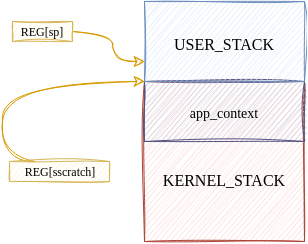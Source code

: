 <mxfile version="20.3.0" type="device"><diagram id="wiPZbJ1Mvc5C9hH19xwX" name="第 1 页"><mxGraphModel dx="460" dy="-2043" grid="1" gridSize="10" guides="1" tooltips="1" connect="1" arrows="1" fold="1" page="1" pageScale="1" pageWidth="827" pageHeight="1169" math="0" shadow="0"><root><mxCell id="0"/><mxCell id="1" parent="0"/><mxCell id="Pwm_ixadorZe1-9Xp-fE-2" value="&lt;font style=&quot;font-size: 8px;&quot;&gt;&lt;br&gt;KERNEL_STACK&lt;br&gt;&lt;/font&gt;" style="rounded=0;whiteSpace=wrap;html=1;fillColor=#fad9d5;strokeColor=#ae4132;sketch=1;strokeWidth=0.5;fontFamily=Hack Nerd Font;" vertex="1" parent="1"><mxGeometry x="214" y="2639.5" width="80" height="80" as="geometry"/></mxCell><mxCell id="Pwm_ixadorZe1-9Xp-fE-3" value="&lt;font style=&quot;font-size: 7px;&quot;&gt;&lt;font style=&quot;font-size: 7px;&quot;&gt;app_context&lt;/font&gt;&lt;br&gt;&lt;/font&gt;" style="rounded=0;whiteSpace=wrap;html=1;sketch=1;strokeWidth=0.5;fontFamily=Hack Nerd Font;fontSize=8;fillColor=#d0cee2;strokeColor=#56517e;" vertex="1" parent="1"><mxGeometry x="214" y="2639.5" width="80" height="30" as="geometry"/></mxCell><mxCell id="Pwm_ixadorZe1-9Xp-fE-4" value="&lt;font&gt;&lt;span style=&quot;font-size: 8px;&quot;&gt;USER_STACK&lt;/span&gt;&lt;/font&gt;" style="rounded=0;whiteSpace=wrap;html=1;fillColor=#dae8fc;strokeColor=#6c8ebf;sketch=1;strokeWidth=0.5;fontFamily=Hack Nerd Font;" vertex="1" parent="1"><mxGeometry x="214" y="2599.5" width="80" height="40" as="geometry"/></mxCell><mxCell id="Pwm_ixadorZe1-9Xp-fE-5" style="edgeStyle=orthogonalEdgeStyle;curved=1;sketch=1;orthogonalLoop=1;jettySize=auto;html=1;entryX=0;entryY=0.75;entryDx=0;entryDy=0;strokeWidth=0.5;fontFamily=Hack Nerd Font;fontSize=7;startArrow=none;startFill=0;endArrow=classic;endFill=1;startSize=4;endSize=4;sourcePerimeterSpacing=0;targetPerimeterSpacing=0;fillColor=#ffe6cc;strokeColor=#d79b00;" edge="1" parent="1" source="Pwm_ixadorZe1-9Xp-fE-6" target="Pwm_ixadorZe1-9Xp-fE-4"><mxGeometry relative="1" as="geometry"/></mxCell><mxCell id="Pwm_ixadorZe1-9Xp-fE-6" value="REG[sp]" style="rounded=0;whiteSpace=wrap;html=1;sketch=1;strokeColor=#d6b656;strokeWidth=0.5;fontFamily=Hack Nerd Font;fontSize=6;fillColor=#fff2cc;" vertex="1" parent="1"><mxGeometry x="148" y="2609.5" width="30" height="10" as="geometry"/></mxCell><mxCell id="Pwm_ixadorZe1-9Xp-fE-7" style="edgeStyle=orthogonalEdgeStyle;curved=1;sketch=1;orthogonalLoop=1;jettySize=auto;html=1;entryX=0;entryY=1;entryDx=0;entryDy=0;strokeWidth=0.5;fontFamily=Hack Nerd Font;fontSize=7;startArrow=none;startFill=0;endArrow=classic;endFill=1;endSize=4;sourcePerimeterSpacing=0;targetPerimeterSpacing=0;exitX=0.25;exitY=0;exitDx=0;exitDy=0;fillColor=#ffe6cc;strokeColor=#d79b00;" edge="1" parent="1" source="Pwm_ixadorZe1-9Xp-fE-8" target="Pwm_ixadorZe1-9Xp-fE-4"><mxGeometry relative="1" as="geometry"><Array as="points"><mxPoint x="143" y="2679.5"/><mxPoint x="144" y="2639.5"/></Array></mxGeometry></mxCell><mxCell id="Pwm_ixadorZe1-9Xp-fE-8" value="REG[sscratch]" style="rounded=0;whiteSpace=wrap;html=1;sketch=1;strokeColor=#d6b656;strokeWidth=0.5;fontFamily=Hack Nerd Font;fontSize=6;fillColor=#fff2cc;" vertex="1" parent="1"><mxGeometry x="146.5" y="2679.5" width="50" height="10" as="geometry"/></mxCell></root></mxGraphModel></diagram></mxfile>